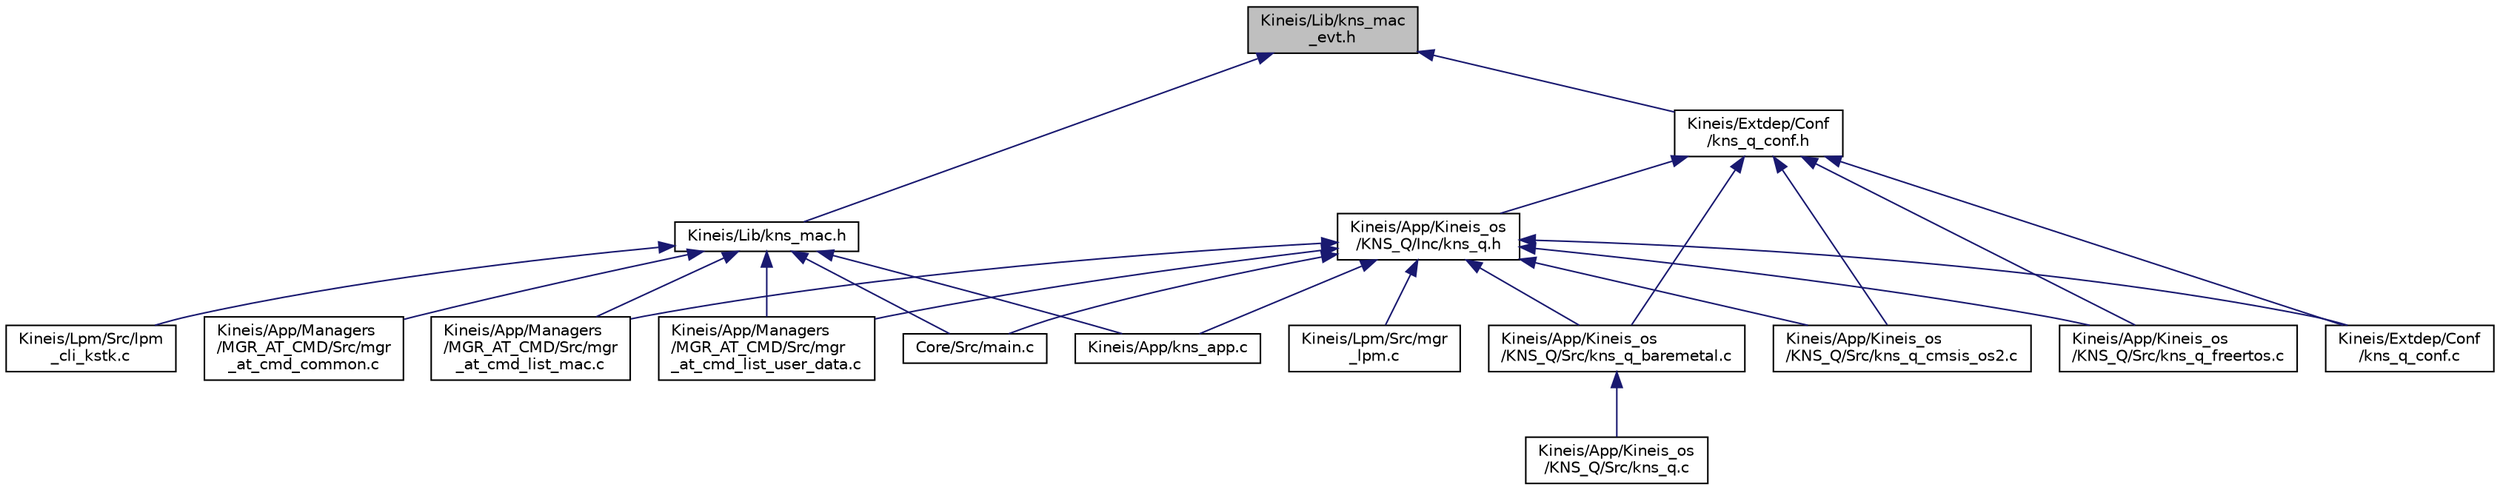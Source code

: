 digraph "Kineis/Lib/kns_mac_evt.h"
{
 // INTERACTIVE_SVG=YES
 // LATEX_PDF_SIZE
  edge [fontname="Helvetica",fontsize="10",labelfontname="Helvetica",labelfontsize="10"];
  node [fontname="Helvetica",fontsize="10",shape=record];
  Node1 [label="Kineis/Lib/kns_mac\l_evt.h",height=0.2,width=0.4,color="black", fillcolor="grey75", style="filled", fontcolor="black",tooltip=" "];
  Node1 -> Node2 [dir="back",color="midnightblue",fontsize="10",style="solid",fontname="Helvetica"];
  Node2 [label="Kineis/Extdep/Conf\l/kns_q_conf.h",height=0.2,width=0.4,color="black", fillcolor="white", style="filled",URL="$d8/dd1/kns__q__conf_8h.html",tooltip="Configuration of queues used in kineis_sw."];
  Node2 -> Node3 [dir="back",color="midnightblue",fontsize="10",style="solid",fontname="Helvetica"];
  Node3 [label="Kineis/App/Kineis_os\l/KNS_Q/Inc/kns_q.h",height=0.2,width=0.4,color="black", fillcolor="white", style="filled",URL="$d0/d84/kns__q_8h.html",tooltip="Configuration of queues used in kineis_swr."];
  Node3 -> Node4 [dir="back",color="midnightblue",fontsize="10",style="solid",fontname="Helvetica"];
  Node4 [label="Core/Src/main.c",height=0.2,width=0.4,color="black", fillcolor="white", style="filled",URL="$d0/d29/main_8c.html",tooltip=": Main program body"];
  Node3 -> Node5 [dir="back",color="midnightblue",fontsize="10",style="solid",fontname="Helvetica"];
  Node5 [label="Kineis/App/Kineis_os\l/KNS_Q/Src/kns_q_baremetal.c",height=0.2,width=0.4,color="black", fillcolor="white", style="filled",URL="$d0/d08/kns__q__baremetal_8c.html",tooltip="Configuration of queues used in kineis_swr."];
  Node5 -> Node6 [dir="back",color="midnightblue",fontsize="10",style="solid",fontname="Helvetica"];
  Node6 [label="Kineis/App/Kineis_os\l/KNS_Q/Src/kns_q.c",height=0.2,width=0.4,color="black", fillcolor="white", style="filled",URL="$d7/d30/kns__q_8c.html",tooltip="Configuration of queues used in kineis_swr."];
  Node3 -> Node7 [dir="back",color="midnightblue",fontsize="10",style="solid",fontname="Helvetica"];
  Node7 [label="Kineis/App/Kineis_os\l/KNS_Q/Src/kns_q_cmsis_os2.c",height=0.2,width=0.4,color="black", fillcolor="white", style="filled",URL="$d5/d11/kns__q__cmsis__os2_8c.html",tooltip=" "];
  Node3 -> Node8 [dir="back",color="midnightblue",fontsize="10",style="solid",fontname="Helvetica"];
  Node8 [label="Kineis/App/Kineis_os\l/KNS_Q/Src/kns_q_freertos.c",height=0.2,width=0.4,color="black", fillcolor="white", style="filled",URL="$d2/d9c/kns__q__freertos_8c.html",tooltip="Configuration of queues used in kineis_swr."];
  Node3 -> Node9 [dir="back",color="midnightblue",fontsize="10",style="solid",fontname="Helvetica"];
  Node9 [label="Kineis/App/kns_app.c",height=0.2,width=0.4,color="black", fillcolor="white", style="filled",URL="$d4/d0d/kns__app_8c.html",tooltip=" "];
  Node3 -> Node10 [dir="back",color="midnightblue",fontsize="10",style="solid",fontname="Helvetica"];
  Node10 [label="Kineis/App/Managers\l/MGR_AT_CMD/Src/mgr\l_at_cmd_list_mac.c",height=0.2,width=0.4,color="black", fillcolor="white", style="filled",URL="$d1/de0/mgr__at__cmd__list__mac_8c.html",tooltip="subset of AT commands concerning Kinéis Medium Acces Channel (MAC)."];
  Node3 -> Node11 [dir="back",color="midnightblue",fontsize="10",style="solid",fontname="Helvetica"];
  Node11 [label="Kineis/App/Managers\l/MGR_AT_CMD/Src/mgr\l_at_cmd_list_user_data.c",height=0.2,width=0.4,color="black", fillcolor="white", style="filled",URL="$d8/d11/mgr__at__cmd__list__user__data_8c.html",tooltip="subset of AT commands concerning user data manipulation such as TX"];
  Node3 -> Node12 [dir="back",color="midnightblue",fontsize="10",style="solid",fontname="Helvetica"];
  Node12 [label="Kineis/Extdep/Conf\l/kns_q_conf.c",height=0.2,width=0.4,color="black", fillcolor="white", style="filled",URL="$d2/dae/kns__q__conf_8c.html",tooltip="Configuration of queues used in kineis_swr."];
  Node3 -> Node13 [dir="back",color="midnightblue",fontsize="10",style="solid",fontname="Helvetica"];
  Node13 [label="Kineis/Lpm/Src/mgr\l_lpm.c",height=0.2,width=0.4,color="black", fillcolor="white", style="filled",URL="$dd/d8d/mgr__lpm_8c.html",tooltip="low power mode manager is in charge to collect all low power needs from 'clients' and setup the corre..."];
  Node2 -> Node5 [dir="back",color="midnightblue",fontsize="10",style="solid",fontname="Helvetica"];
  Node2 -> Node7 [dir="back",color="midnightblue",fontsize="10",style="solid",fontname="Helvetica"];
  Node2 -> Node8 [dir="back",color="midnightblue",fontsize="10",style="solid",fontname="Helvetica"];
  Node2 -> Node12 [dir="back",color="midnightblue",fontsize="10",style="solid",fontname="Helvetica"];
  Node1 -> Node14 [dir="back",color="midnightblue",fontsize="10",style="solid",fontname="Helvetica"];
  Node14 [label="Kineis/Lib/kns_mac.h",height=0.2,width=0.4,color="black", fillcolor="white", style="filled",URL="$d7/d1a/kns__mac_8h.html",tooltip="Main header file for MAC layer of Kineis stack."];
  Node14 -> Node4 [dir="back",color="midnightblue",fontsize="10",style="solid",fontname="Helvetica"];
  Node14 -> Node9 [dir="back",color="midnightblue",fontsize="10",style="solid",fontname="Helvetica"];
  Node14 -> Node15 [dir="back",color="midnightblue",fontsize="10",style="solid",fontname="Helvetica"];
  Node15 [label="Kineis/App/Managers\l/MGR_AT_CMD/Src/mgr\l_at_cmd_common.c",height=0.2,width=0.4,color="black", fillcolor="white", style="filled",URL="$d5/dd7/mgr__at__cmd__common_8c.html",tooltip="common part of the AT cmd manager (logging, AT cmd response api)"];
  Node14 -> Node10 [dir="back",color="midnightblue",fontsize="10",style="solid",fontname="Helvetica"];
  Node14 -> Node11 [dir="back",color="midnightblue",fontsize="10",style="solid",fontname="Helvetica"];
  Node14 -> Node16 [dir="back",color="midnightblue",fontsize="10",style="solid",fontname="Helvetica"];
  Node16 [label="Kineis/Lpm/Src/lpm\l_cli_kstk.c",height=0.2,width=0.4,color="black", fillcolor="white", style="filled",URL="$df/d53/lpm__cli__kstk_8c.html",tooltip="Kineis stack's LPM client. It is implementing APIs needed to interface with the low power manager (MG..."];
}
